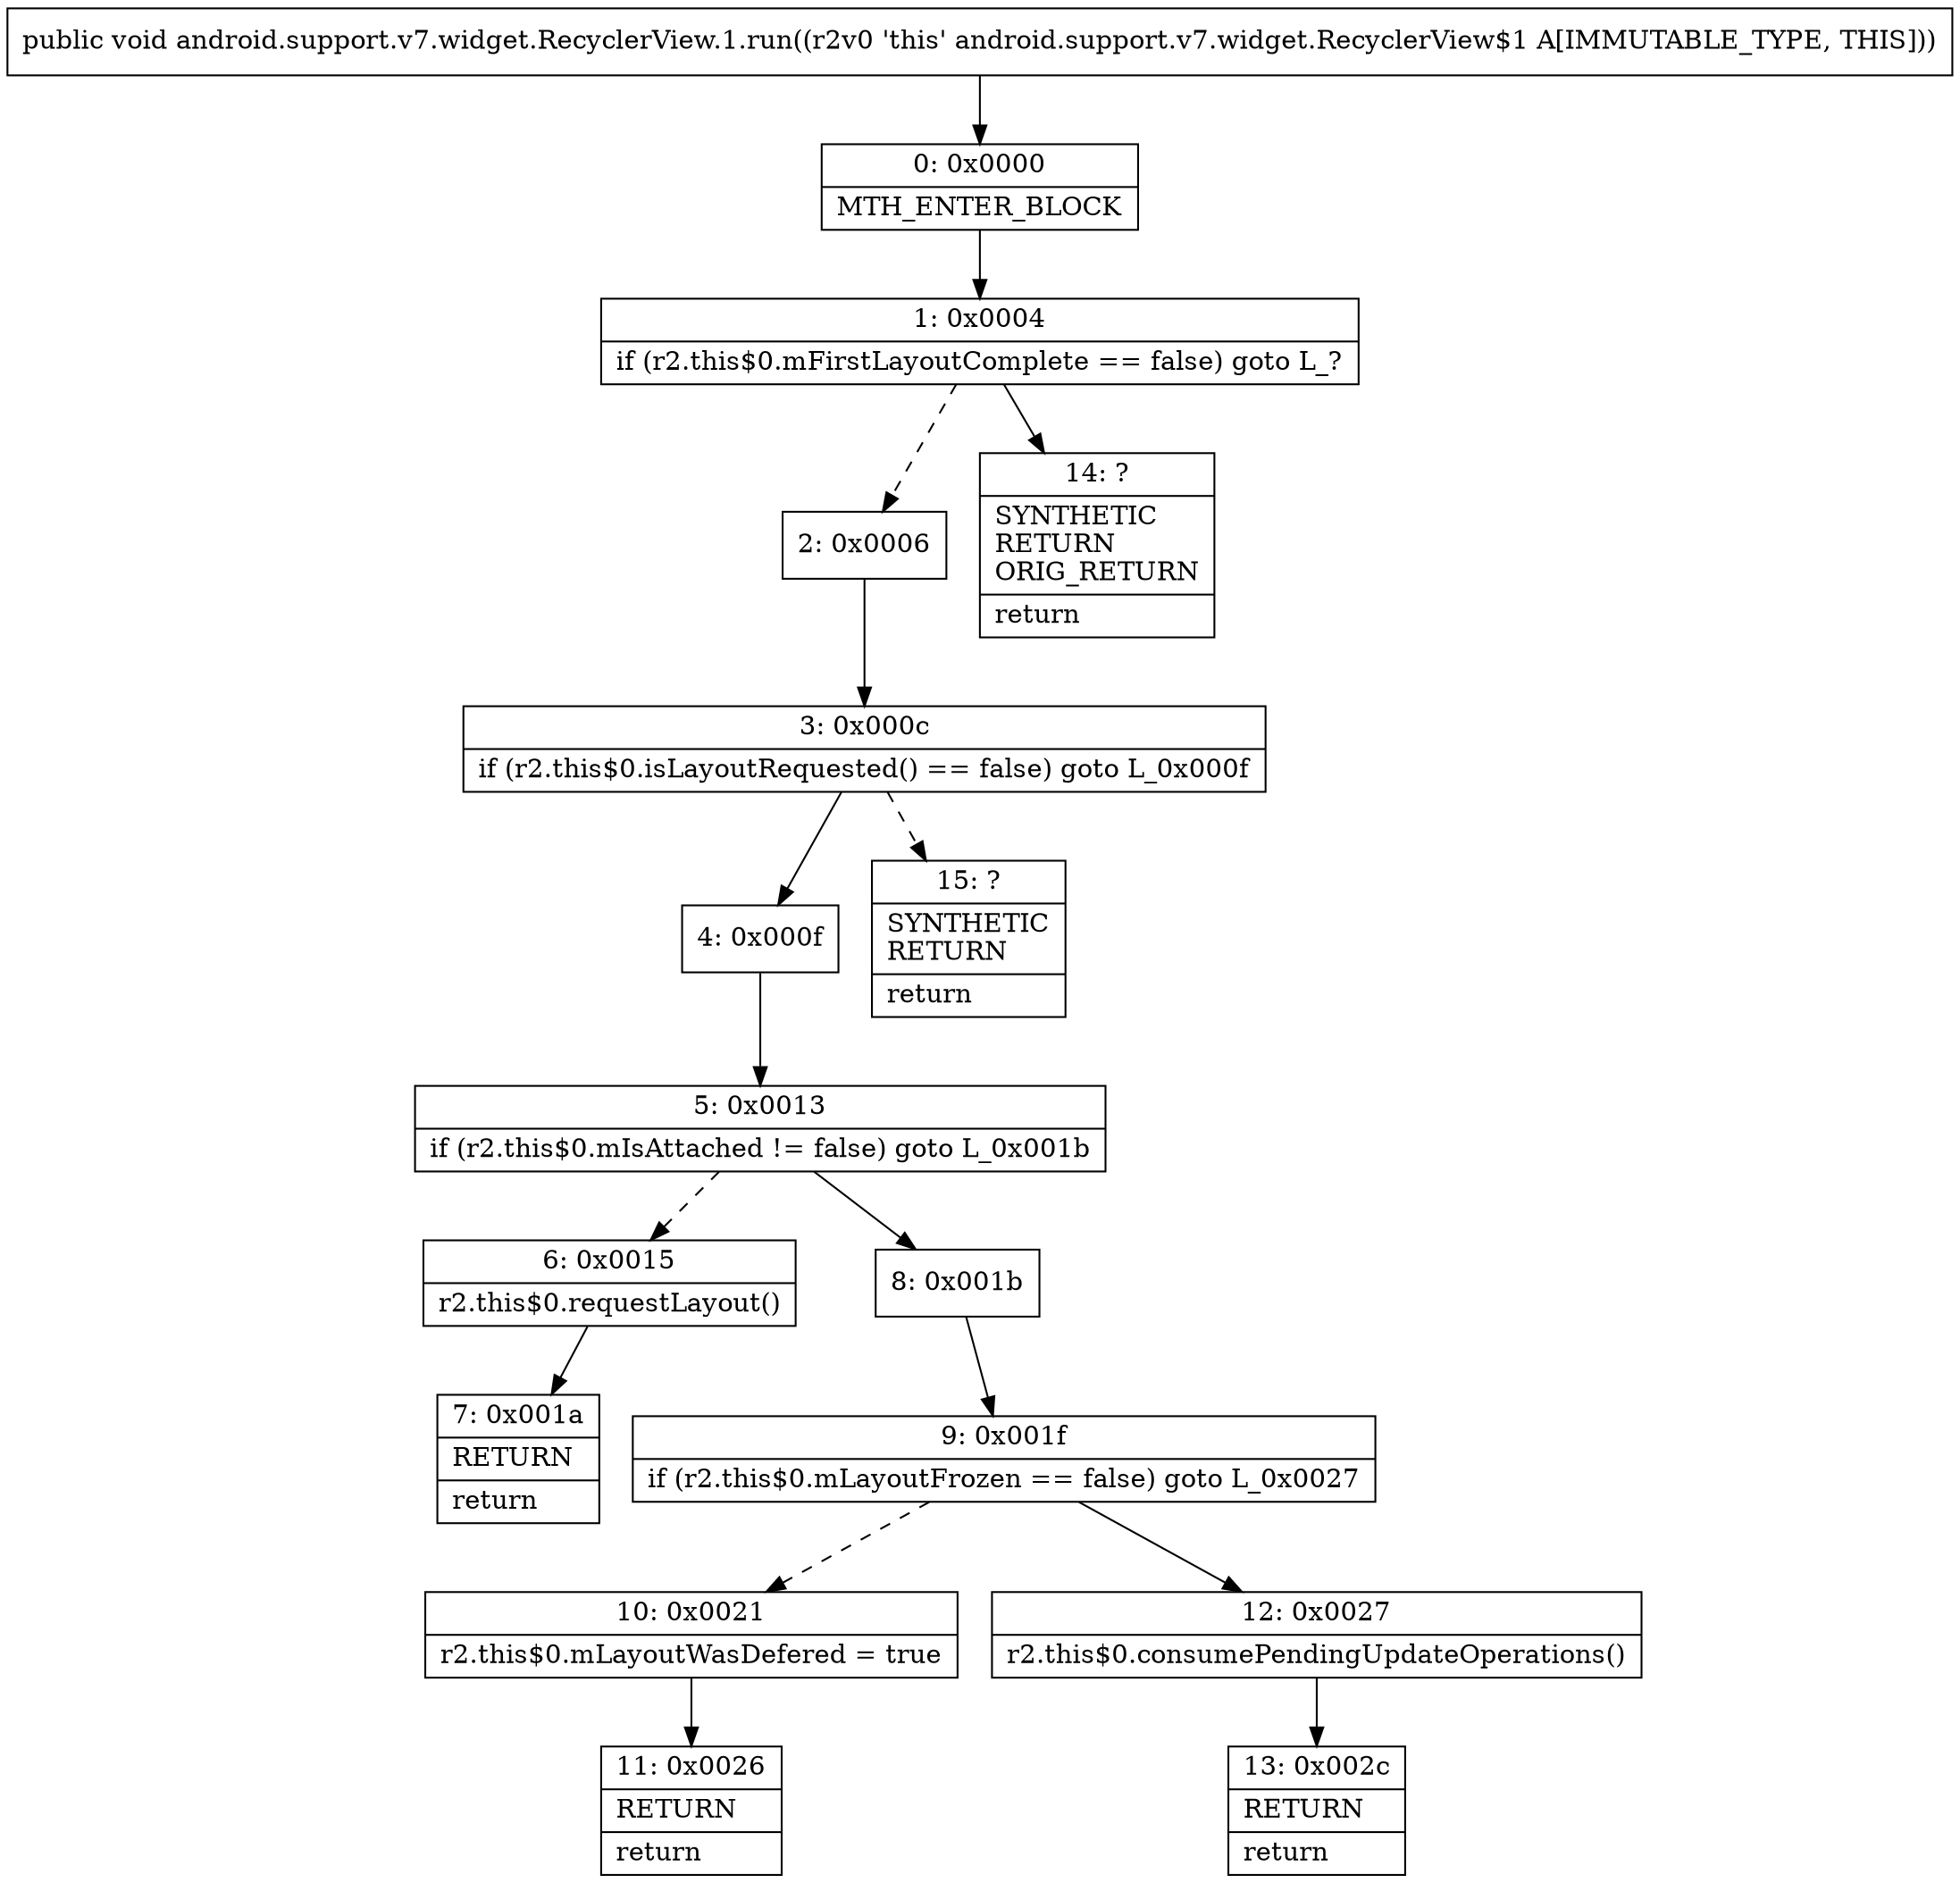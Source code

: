 digraph "CFG forandroid.support.v7.widget.RecyclerView.1.run()V" {
Node_0 [shape=record,label="{0\:\ 0x0000|MTH_ENTER_BLOCK\l}"];
Node_1 [shape=record,label="{1\:\ 0x0004|if (r2.this$0.mFirstLayoutComplete == false) goto L_?\l}"];
Node_2 [shape=record,label="{2\:\ 0x0006}"];
Node_3 [shape=record,label="{3\:\ 0x000c|if (r2.this$0.isLayoutRequested() == false) goto L_0x000f\l}"];
Node_4 [shape=record,label="{4\:\ 0x000f}"];
Node_5 [shape=record,label="{5\:\ 0x0013|if (r2.this$0.mIsAttached != false) goto L_0x001b\l}"];
Node_6 [shape=record,label="{6\:\ 0x0015|r2.this$0.requestLayout()\l}"];
Node_7 [shape=record,label="{7\:\ 0x001a|RETURN\l|return\l}"];
Node_8 [shape=record,label="{8\:\ 0x001b}"];
Node_9 [shape=record,label="{9\:\ 0x001f|if (r2.this$0.mLayoutFrozen == false) goto L_0x0027\l}"];
Node_10 [shape=record,label="{10\:\ 0x0021|r2.this$0.mLayoutWasDefered = true\l}"];
Node_11 [shape=record,label="{11\:\ 0x0026|RETURN\l|return\l}"];
Node_12 [shape=record,label="{12\:\ 0x0027|r2.this$0.consumePendingUpdateOperations()\l}"];
Node_13 [shape=record,label="{13\:\ 0x002c|RETURN\l|return\l}"];
Node_14 [shape=record,label="{14\:\ ?|SYNTHETIC\lRETURN\lORIG_RETURN\l|return\l}"];
Node_15 [shape=record,label="{15\:\ ?|SYNTHETIC\lRETURN\l|return\l}"];
MethodNode[shape=record,label="{public void android.support.v7.widget.RecyclerView.1.run((r2v0 'this' android.support.v7.widget.RecyclerView$1 A[IMMUTABLE_TYPE, THIS])) }"];
MethodNode -> Node_0;
Node_0 -> Node_1;
Node_1 -> Node_2[style=dashed];
Node_1 -> Node_14;
Node_2 -> Node_3;
Node_3 -> Node_4;
Node_3 -> Node_15[style=dashed];
Node_4 -> Node_5;
Node_5 -> Node_6[style=dashed];
Node_5 -> Node_8;
Node_6 -> Node_7;
Node_8 -> Node_9;
Node_9 -> Node_10[style=dashed];
Node_9 -> Node_12;
Node_10 -> Node_11;
Node_12 -> Node_13;
}

